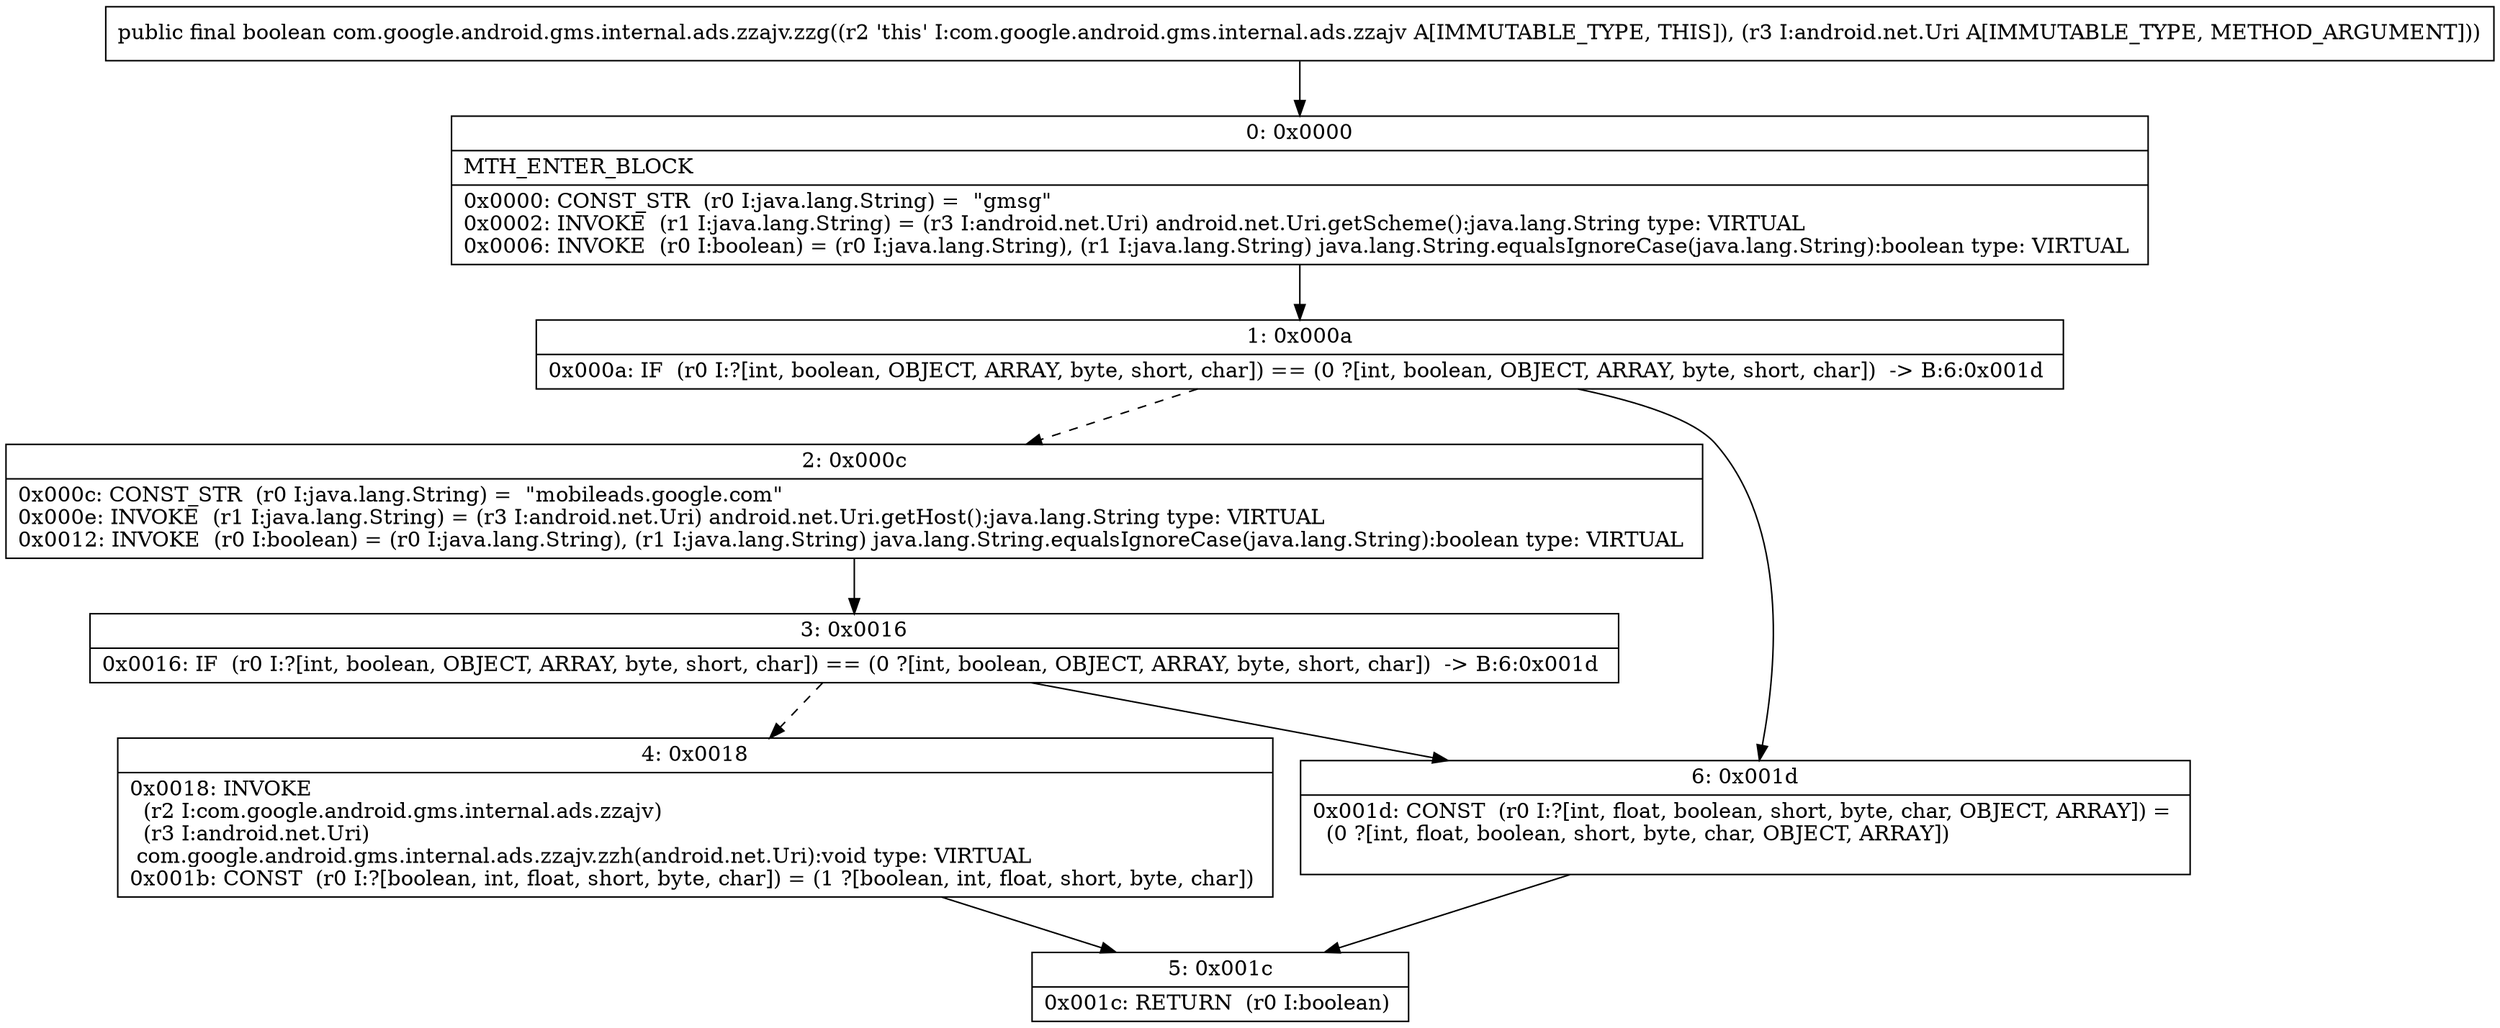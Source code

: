 digraph "CFG forcom.google.android.gms.internal.ads.zzajv.zzg(Landroid\/net\/Uri;)Z" {
Node_0 [shape=record,label="{0\:\ 0x0000|MTH_ENTER_BLOCK\l|0x0000: CONST_STR  (r0 I:java.lang.String) =  \"gmsg\" \l0x0002: INVOKE  (r1 I:java.lang.String) = (r3 I:android.net.Uri) android.net.Uri.getScheme():java.lang.String type: VIRTUAL \l0x0006: INVOKE  (r0 I:boolean) = (r0 I:java.lang.String), (r1 I:java.lang.String) java.lang.String.equalsIgnoreCase(java.lang.String):boolean type: VIRTUAL \l}"];
Node_1 [shape=record,label="{1\:\ 0x000a|0x000a: IF  (r0 I:?[int, boolean, OBJECT, ARRAY, byte, short, char]) == (0 ?[int, boolean, OBJECT, ARRAY, byte, short, char])  \-\> B:6:0x001d \l}"];
Node_2 [shape=record,label="{2\:\ 0x000c|0x000c: CONST_STR  (r0 I:java.lang.String) =  \"mobileads.google.com\" \l0x000e: INVOKE  (r1 I:java.lang.String) = (r3 I:android.net.Uri) android.net.Uri.getHost():java.lang.String type: VIRTUAL \l0x0012: INVOKE  (r0 I:boolean) = (r0 I:java.lang.String), (r1 I:java.lang.String) java.lang.String.equalsIgnoreCase(java.lang.String):boolean type: VIRTUAL \l}"];
Node_3 [shape=record,label="{3\:\ 0x0016|0x0016: IF  (r0 I:?[int, boolean, OBJECT, ARRAY, byte, short, char]) == (0 ?[int, boolean, OBJECT, ARRAY, byte, short, char])  \-\> B:6:0x001d \l}"];
Node_4 [shape=record,label="{4\:\ 0x0018|0x0018: INVOKE  \l  (r2 I:com.google.android.gms.internal.ads.zzajv)\l  (r3 I:android.net.Uri)\l com.google.android.gms.internal.ads.zzajv.zzh(android.net.Uri):void type: VIRTUAL \l0x001b: CONST  (r0 I:?[boolean, int, float, short, byte, char]) = (1 ?[boolean, int, float, short, byte, char]) \l}"];
Node_5 [shape=record,label="{5\:\ 0x001c|0x001c: RETURN  (r0 I:boolean) \l}"];
Node_6 [shape=record,label="{6\:\ 0x001d|0x001d: CONST  (r0 I:?[int, float, boolean, short, byte, char, OBJECT, ARRAY]) = \l  (0 ?[int, float, boolean, short, byte, char, OBJECT, ARRAY])\l \l}"];
MethodNode[shape=record,label="{public final boolean com.google.android.gms.internal.ads.zzajv.zzg((r2 'this' I:com.google.android.gms.internal.ads.zzajv A[IMMUTABLE_TYPE, THIS]), (r3 I:android.net.Uri A[IMMUTABLE_TYPE, METHOD_ARGUMENT])) }"];
MethodNode -> Node_0;
Node_0 -> Node_1;
Node_1 -> Node_2[style=dashed];
Node_1 -> Node_6;
Node_2 -> Node_3;
Node_3 -> Node_4[style=dashed];
Node_3 -> Node_6;
Node_4 -> Node_5;
Node_6 -> Node_5;
}

